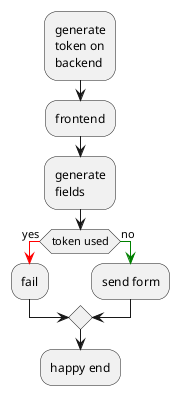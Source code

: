 @startuml
:generate
token on
backend;
:frontend;
:generate
fields;

if (token used) then (yes)
  -[#red]->
  :fail;
else (no)
  -[#green]->
  :send form;
endif
:happy end;
@enduml